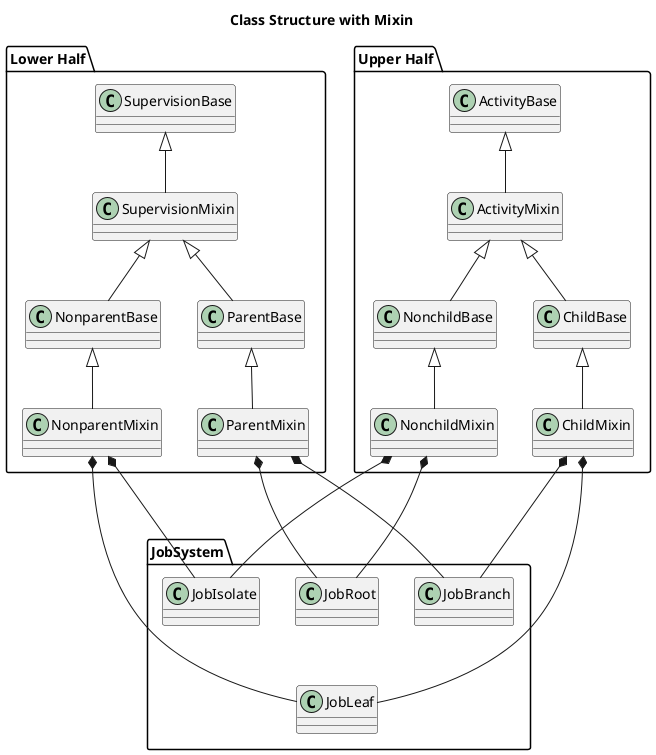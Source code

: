 @startuml

title Class Structure with Mixin

package "Upper Half" {
    ActivityBase <|-d- ActivityMixin
    ActivityMixin <|-d- ChildBase
    ActivityMixin <|-d- NonchildBase
    ChildBase <|-d- ChildMixin
    NonchildBase <|-d- NonchildMixin
}

package "Lower Half" {
    SupervisionBase <|-d- SupervisionMixin
    SupervisionMixin <|-d- ParentBase
    SupervisionMixin <|-d- NonparentBase
    ParentBase <|-d- ParentMixin
    NonparentBase <|-d- NonparentMixin
}

package "JobSystem" {
    JobRoot --u-* NonchildMixin
    JobRoot --u-* ParentMixin
    JobBranch --u-* ChildMixin
    JobBranch --u-* ParentMixin
    JobLeaf --u--* ChildMixin
    JobLeaf --u--* NonparentMixin
    JobIsolate --u-* NonchildMixin
    JobIsolate --u-* NonparentMixin
    JobRoot -d[hidden]- JobLeaf
}

@enduml